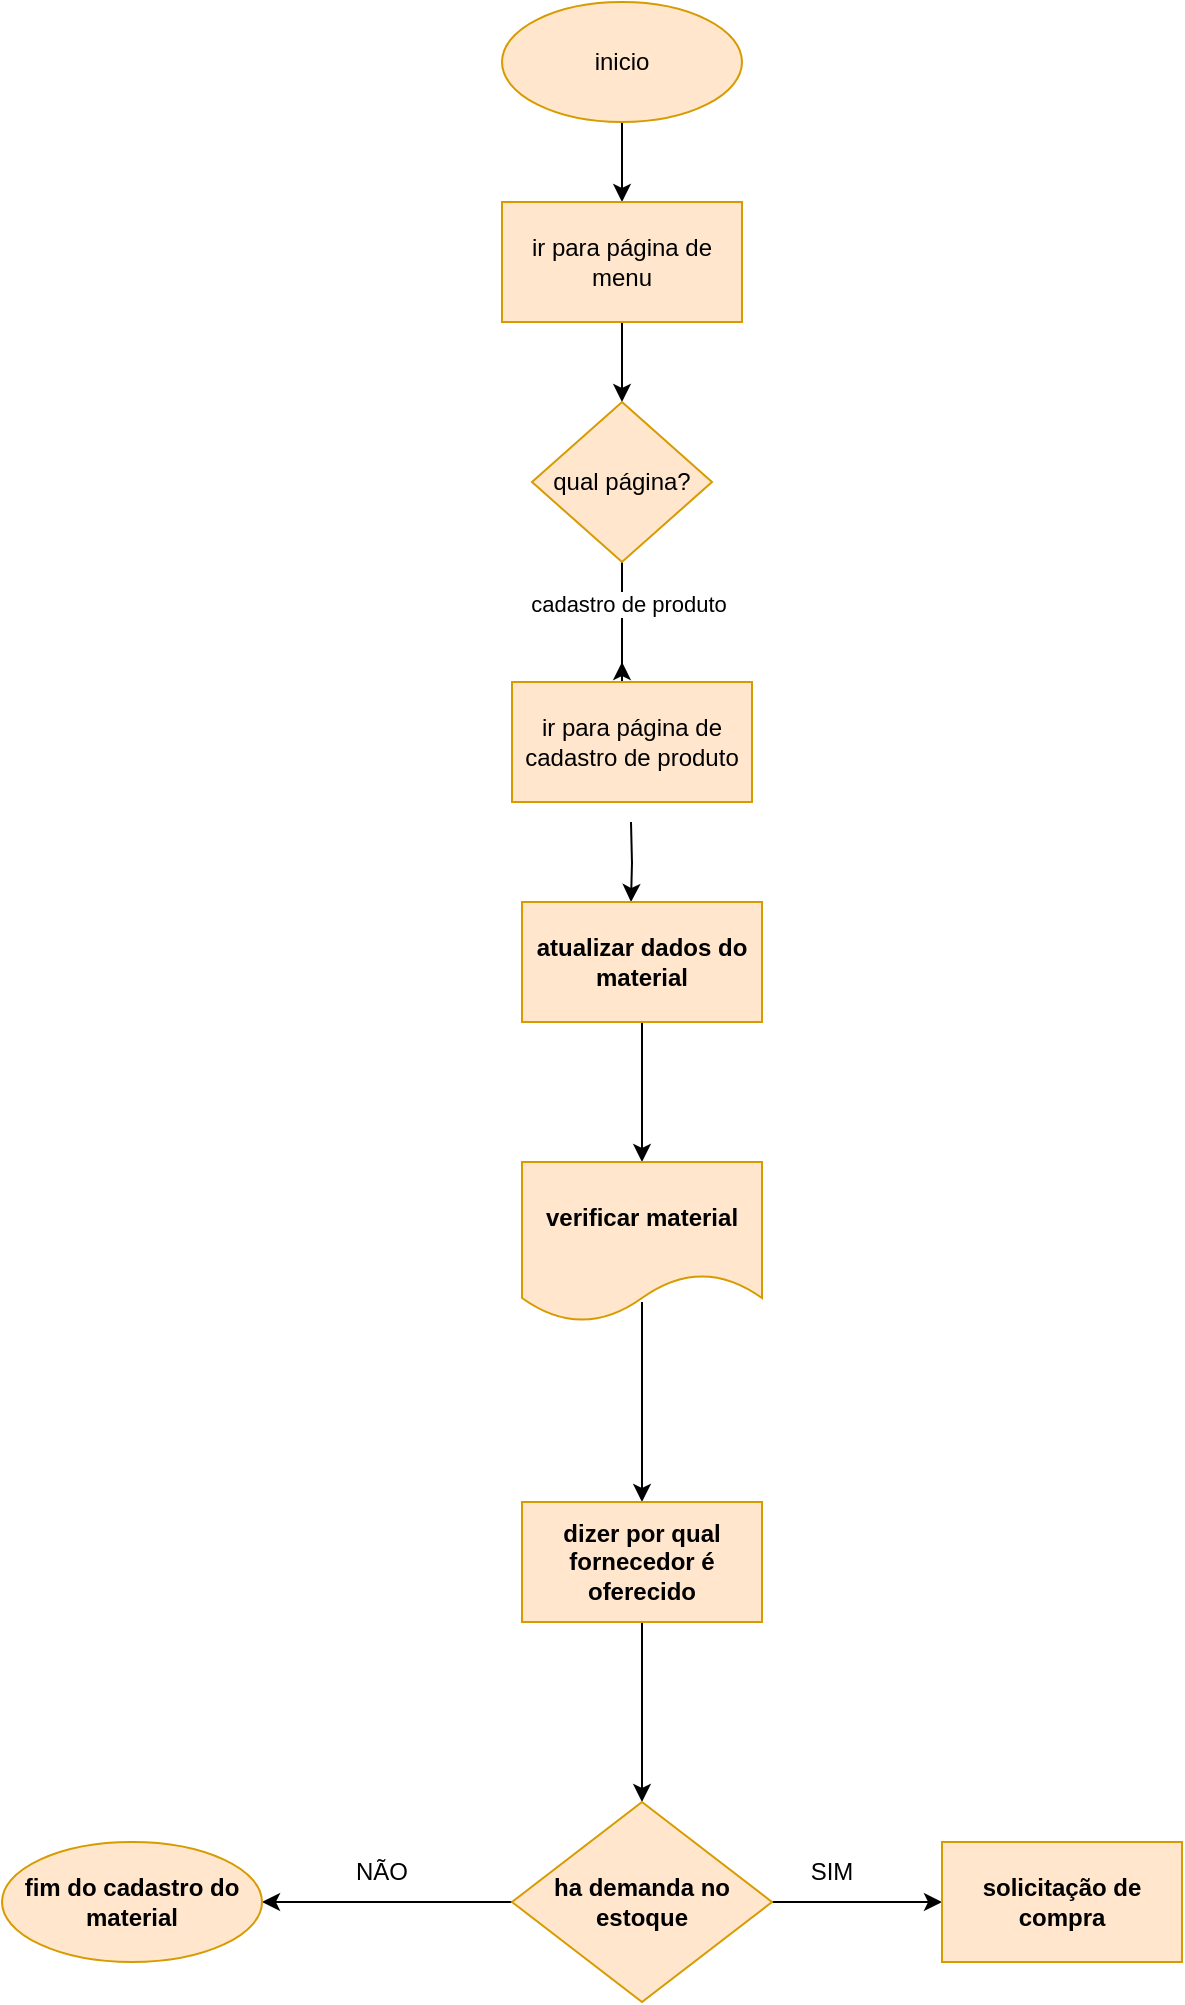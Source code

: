 <mxfile version="24.4.6" type="github">
  <diagram name="Página-1" id="ppASfZNMz83kWTDRJryO">
    <mxGraphModel dx="1434" dy="1951" grid="1" gridSize="10" guides="1" tooltips="1" connect="1" arrows="1" fold="1" page="1" pageScale="1" pageWidth="827" pageHeight="1169" math="0" shadow="0">
      <root>
        <mxCell id="0" />
        <mxCell id="1" parent="0" />
        <mxCell id="v6BFmlkOkgKby84U0_Hy-3" value="" style="edgeStyle=orthogonalEdgeStyle;rounded=0;orthogonalLoop=1;jettySize=auto;html=1;" parent="1" edge="1">
          <mxGeometry relative="1" as="geometry">
            <mxPoint x="374.5" y="180" as="targetPoint" />
            <mxPoint x="374.5" y="140" as="sourcePoint" />
          </mxGeometry>
        </mxCell>
        <mxCell id="v6BFmlkOkgKby84U0_Hy-6" value="" style="edgeStyle=orthogonalEdgeStyle;rounded=0;orthogonalLoop=1;jettySize=auto;html=1;" parent="1" source="v6BFmlkOkgKby84U0_Hy-4" target="v6BFmlkOkgKby84U0_Hy-5" edge="1">
          <mxGeometry relative="1" as="geometry" />
        </mxCell>
        <mxCell id="v6BFmlkOkgKby84U0_Hy-4" value="&lt;font style=&quot;vertical-align: inherit;&quot;&gt;&lt;font style=&quot;vertical-align: inherit;&quot;&gt;atualizar dados do material&lt;/font&gt;&lt;/font&gt;" style="rounded=0;whiteSpace=wrap;html=1;fillColor=#ffe6cc;strokeColor=#d79b00;fontStyle=1" parent="1" vertex="1">
          <mxGeometry x="320" y="180" width="120" height="60" as="geometry" />
        </mxCell>
        <mxCell id="v6BFmlkOkgKby84U0_Hy-11" value="" style="edgeStyle=orthogonalEdgeStyle;rounded=0;orthogonalLoop=1;jettySize=auto;html=1;exitX=0.5;exitY=0.875;exitDx=0;exitDy=0;exitPerimeter=0;" parent="1" source="v6BFmlkOkgKby84U0_Hy-5" target="v6BFmlkOkgKby84U0_Hy-7" edge="1">
          <mxGeometry relative="1" as="geometry" />
        </mxCell>
        <mxCell id="v6BFmlkOkgKby84U0_Hy-5" value="verificar material" style="shape=document;whiteSpace=wrap;html=1;boundedLbl=1;fillColor=#ffe6cc;strokeColor=#d79b00;rounded=0;fontStyle=1" parent="1" vertex="1">
          <mxGeometry x="320" y="310" width="120" height="80" as="geometry" />
        </mxCell>
        <mxCell id="v6BFmlkOkgKby84U0_Hy-13" value="" style="edgeStyle=orthogonalEdgeStyle;rounded=0;orthogonalLoop=1;jettySize=auto;html=1;" parent="1" source="v6BFmlkOkgKby84U0_Hy-7" target="v6BFmlkOkgKby84U0_Hy-12" edge="1">
          <mxGeometry relative="1" as="geometry" />
        </mxCell>
        <mxCell id="v6BFmlkOkgKby84U0_Hy-7" value="dizer por qual fornecedor é oferecido" style="rounded=0;whiteSpace=wrap;html=1;fillColor=#ffe6cc;strokeColor=#d79b00;fontStyle=1" parent="1" vertex="1">
          <mxGeometry x="320" y="480" width="120" height="60" as="geometry" />
        </mxCell>
        <mxCell id="v6BFmlkOkgKby84U0_Hy-15" value="" style="edgeStyle=orthogonalEdgeStyle;rounded=0;orthogonalLoop=1;jettySize=auto;html=1;" parent="1" source="v6BFmlkOkgKby84U0_Hy-12" target="v6BFmlkOkgKby84U0_Hy-14" edge="1">
          <mxGeometry relative="1" as="geometry" />
        </mxCell>
        <mxCell id="v6BFmlkOkgKby84U0_Hy-17" value="" style="edgeStyle=orthogonalEdgeStyle;rounded=0;orthogonalLoop=1;jettySize=auto;html=1;" parent="1" source="v6BFmlkOkgKby84U0_Hy-12" target="v6BFmlkOkgKby84U0_Hy-16" edge="1">
          <mxGeometry relative="1" as="geometry" />
        </mxCell>
        <mxCell id="v6BFmlkOkgKby84U0_Hy-12" value="ha demanda no estoque" style="rhombus;whiteSpace=wrap;html=1;fillColor=#ffe6cc;strokeColor=#d79b00;rounded=0;fontStyle=1" parent="1" vertex="1">
          <mxGeometry x="315" y="630" width="130" height="100" as="geometry" />
        </mxCell>
        <mxCell id="v6BFmlkOkgKby84U0_Hy-14" value="solicitação de compra" style="rounded=0;whiteSpace=wrap;html=1;fillColor=#ffe6cc;strokeColor=#d79b00;fontStyle=1" parent="1" vertex="1">
          <mxGeometry x="530" y="650" width="120" height="60" as="geometry" />
        </mxCell>
        <mxCell id="v6BFmlkOkgKby84U0_Hy-16" value="fim do cadastro do material" style="ellipse;whiteSpace=wrap;html=1;fillColor=#ffe6cc;strokeColor=#d79b00;rounded=0;fontStyle=1" parent="1" vertex="1">
          <mxGeometry x="60" y="650" width="130" height="60" as="geometry" />
        </mxCell>
        <mxCell id="v6BFmlkOkgKby84U0_Hy-19" value="SIM" style="text;strokeColor=none;align=center;fillColor=none;html=1;verticalAlign=middle;whiteSpace=wrap;rounded=0;" parent="1" vertex="1">
          <mxGeometry x="445" y="650" width="60" height="30" as="geometry" />
        </mxCell>
        <mxCell id="v6BFmlkOkgKby84U0_Hy-20" value="NÃO" style="text;strokeColor=none;align=center;fillColor=none;html=1;verticalAlign=middle;whiteSpace=wrap;rounded=0;" parent="1" vertex="1">
          <mxGeometry x="220" y="650" width="60" height="30" as="geometry" />
        </mxCell>
        <mxCell id="FVInoKY-JB7J4ZqU2rof-3" value="" style="edgeStyle=orthogonalEdgeStyle;rounded=0;orthogonalLoop=1;jettySize=auto;html=1;" edge="1" parent="1" source="FVInoKY-JB7J4ZqU2rof-1" target="FVInoKY-JB7J4ZqU2rof-2">
          <mxGeometry relative="1" as="geometry" />
        </mxCell>
        <mxCell id="FVInoKY-JB7J4ZqU2rof-1" value="inicio" style="ellipse;whiteSpace=wrap;html=1;fillColor=#ffe6cc;strokeColor=#d79b00;" vertex="1" parent="1">
          <mxGeometry x="310" y="-270" width="120" height="60" as="geometry" />
        </mxCell>
        <mxCell id="FVInoKY-JB7J4ZqU2rof-6" value="" style="edgeStyle=orthogonalEdgeStyle;rounded=0;orthogonalLoop=1;jettySize=auto;html=1;" edge="1" parent="1" source="FVInoKY-JB7J4ZqU2rof-2" target="FVInoKY-JB7J4ZqU2rof-5">
          <mxGeometry relative="1" as="geometry" />
        </mxCell>
        <mxCell id="FVInoKY-JB7J4ZqU2rof-2" value="ir para página de menu" style="whiteSpace=wrap;html=1;fillColor=#ffe6cc;strokeColor=#d79b00;" vertex="1" parent="1">
          <mxGeometry x="310" y="-170" width="120" height="60" as="geometry" />
        </mxCell>
        <mxCell id="FVInoKY-JB7J4ZqU2rof-7" value="" style="edgeStyle=orthogonalEdgeStyle;rounded=0;orthogonalLoop=1;jettySize=auto;html=1;" edge="1" parent="1" source="FVInoKY-JB7J4ZqU2rof-5">
          <mxGeometry relative="1" as="geometry">
            <mxPoint x="370" y="60" as="targetPoint" />
            <Array as="points">
              <mxPoint x="370" y="70" />
              <mxPoint x="370" y="70" />
            </Array>
          </mxGeometry>
        </mxCell>
        <mxCell id="FVInoKY-JB7J4ZqU2rof-8" value="cadastro de produto" style="edgeLabel;html=1;align=center;verticalAlign=middle;resizable=0;points=[];" vertex="1" connectable="0" parent="FVInoKY-JB7J4ZqU2rof-7">
          <mxGeometry x="-0.407" y="3" relative="1" as="geometry">
            <mxPoint as="offset" />
          </mxGeometry>
        </mxCell>
        <mxCell id="FVInoKY-JB7J4ZqU2rof-5" value="qual página?" style="rhombus;whiteSpace=wrap;html=1;fillColor=#ffe6cc;strokeColor=#d79b00;" vertex="1" parent="1">
          <mxGeometry x="325" y="-70" width="90" height="80" as="geometry" />
        </mxCell>
        <mxCell id="FVInoKY-JB7J4ZqU2rof-9" value="ir para página de cadastro de produto" style="rounded=0;whiteSpace=wrap;html=1;fillColor=#ffe6cc;strokeColor=#d79b00;" vertex="1" parent="1">
          <mxGeometry x="315" y="70" width="120" height="60" as="geometry" />
        </mxCell>
      </root>
    </mxGraphModel>
  </diagram>
</mxfile>
